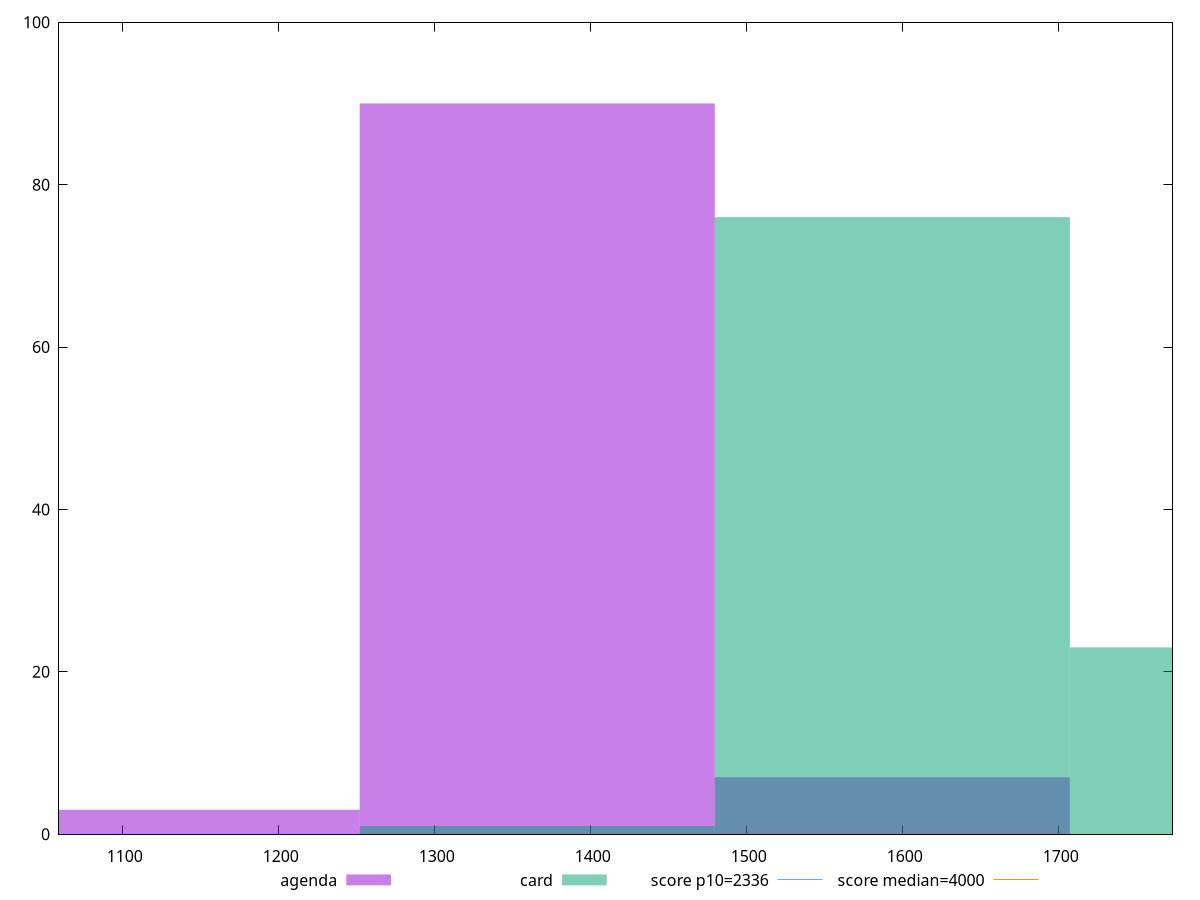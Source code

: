 reset

$agenda <<EOF
1593.2549239555904 7
1365.6470776762203 90
1138.0392313968503 3
EOF

$card <<EOF
1593.2549239555904 76
1820.8627702349604 23
1365.6470776762203 1
EOF

set key outside below
set boxwidth 227.60784627937005
set xrange [1059.1248:1772.8284]
set yrange [0:100]
set trange [0:100]
set style fill transparent solid 0.5 noborder

set parametric
set terminal svg size 640, 500 enhanced background rgb 'white'
set output "reports/report_00031_2021-02-24T23-18-18.084Z/first-contentful-paint/comparison/histogram/1_vs_2.svg"

plot $agenda title "agenda" with boxes, \
     $card title "card" with boxes, \
     2336,t title "score p10=2336", \
     4000,t title "score median=4000"

reset
